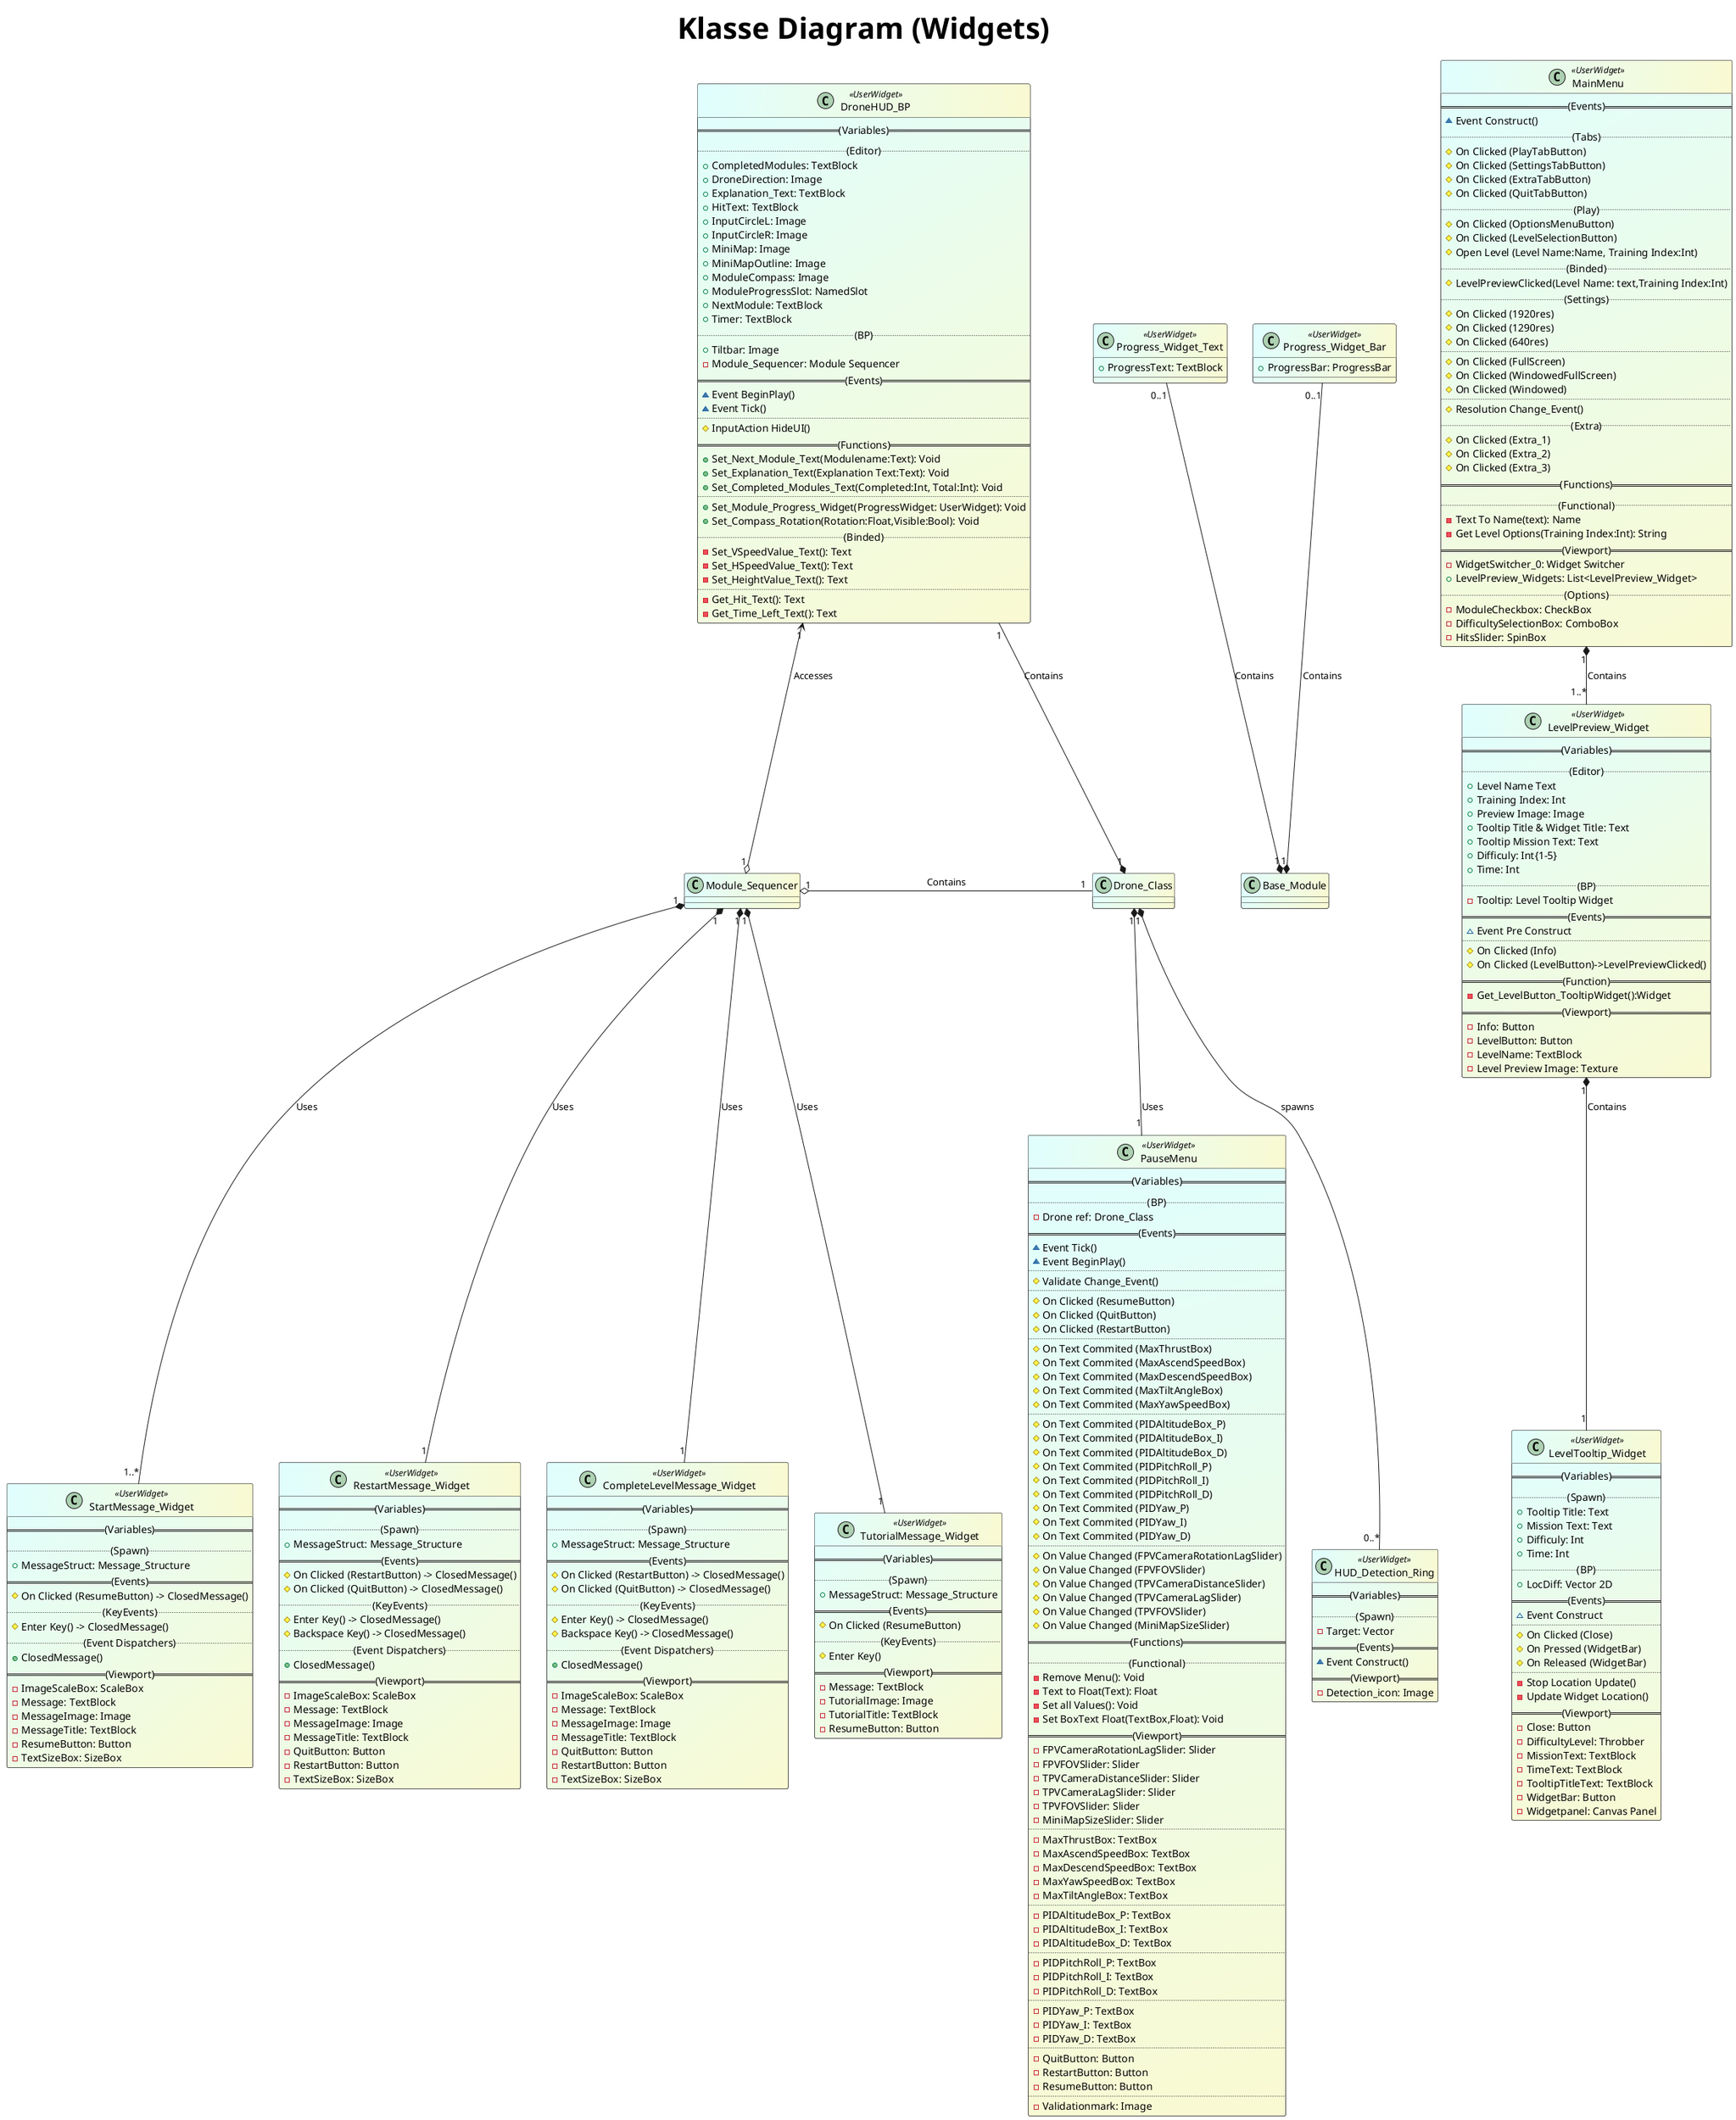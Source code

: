 @startuml Klasse Diagram (Widgets)
title Klasse Diagram (Widgets)
skinparam TitleFontName Calibri
skinparam TitleFontSize 40
skinparam ClassBackgroundColor lightcyan/LightGoldenRodYellow
skinparam defaultFontColor black

' (Message Widgets)==============================
' (Widgets)======================================

class Progress_Widget_Text <<UserWidget>>
{
    + ProgressText: TextBlock
}

class Progress_Widget_Bar <<UserWidget>>
{
    + ProgressBar: ProgressBar
}


class DroneHUD_BP <<UserWidget>>
{
    ==(Variables)==
    ..(Editor)..
    + CompletedModules: TextBlock
    + DroneDirection: Image
    + Explanation_Text: TextBlock
    + HitText: TextBlock
    + InputCircleL: Image
    + InputCircleR: Image
    + MiniMap: Image
    + MiniMapOutline: Image
    + ModuleCompass: Image
    + ModuleProgressSlot: NamedSlot
    + NextModule: TextBlock
    + Timer: TextBlock
    ..(BP)..
    + Tiltbar: Image
    - Module_Sequencer: Module Sequencer
    ==(Events)==
    ~ Event BeginPlay()
    ~ Event Tick()
    ..
    # InputAction HideUI()
    ==(Functions)==
    + Set_Next_Module_Text(Modulename:Text): Void
    + Set_Explanation_Text(Explanation Text:Text): Void
    + Set_Completed_Modules_Text(Completed:Int, Total:Int): Void
    ..
    + Set_Module_Progress_Widget(ProgressWidget: UserWidget): Void
    + Set_Compass_Rotation(Rotation:Float,Visible:Bool): Void
    ..(Binded)..
    - Set_VSpeedValue_Text(): Text
    - Set_HSpeedValue_Text(): Text
    - Set_HeightValue_Text(): Text
    ..
    - Get_Hit_Text(): Text
    - Get_Time_Left_Text(): Text
}



class PauseMenu <<UserWidget>>
{
    ==(Variables)==
    ..(BP)..
    - Drone ref: Drone_Class
    ==(Events)==
    ~ Event Tick()
    ~ Event BeginPlay()
    ..
    # Validate Change_Event()
    ..
    # On Clicked (ResumeButton)
    # On Clicked (QuitButton)
    # On Clicked (RestartButton)
    ..
    # On Text Commited (MaxThrustBox)
    # On Text Commited (MaxAscendSpeedBox)
    # On Text Commited (MaxDescendSpeedBox)
    # On Text Commited (MaxTiltAngleBox)
    # On Text Commited (MaxYawSpeedBox)
    ..
    # On Text Commited (PIDAltitudeBox_P)
    # On Text Commited (PIDAltitudeBox_I)
    # On Text Commited (PIDAltitudeBox_D)
    # On Text Commited (PIDPitchRoll_P)
    # On Text Commited (PIDPitchRoll_I)
    # On Text Commited (PIDPitchRoll_D)
    # On Text Commited (PIDYaw_P)
    # On Text Commited (PIDYaw_I)
    # On Text Commited (PIDYaw_D)
    ..
    # On Value Changed (FPVCameraRotationLagSlider)
    # On Value Changed (FPVFOVSlider)
    # On Value Changed (TPVCameraDistanceSlider)
    # On Value Changed (TPVCameraLagSlider)
    # On Value Changed (TPVFOVSlider)
    # On Value Changed (MiniMapSizeSlider)
    ==(Functions)==
    ..(Functional)..
    - Remove Menu(): Void
    - Text to Float(Text): Float
    - Set all Values(): Void
    - Set BoxText Float(TextBox,Float): Void
    ==(Viewport)==
    - FPVCameraRotationLagSlider: Slider
    - FPVFOVSlider: Slider
    - TPVCameraDistanceSlider: Slider
    - TPVCameraLagSlider: Slider
    - TPVFOVSlider: Slider
    - MiniMapSizeSlider: Slider
    ..
    - MaxThrustBox: TextBox
    - MaxAscendSpeedBox: TextBox
    - MaxDescendSpeedBox: TextBox
    - MaxYawSpeedBox: TextBox
    - MaxTiltAngleBox: TextBox
    ..
    - PIDAltitudeBox_P: TextBox
    - PIDAltitudeBox_I: TextBox
    - PIDAltitudeBox_D: TextBox
    ..
    - PIDPitchRoll_P: TextBox
    - PIDPitchRoll_I: TextBox
    - PIDPitchRoll_D: TextBox
    ..
    - PIDYaw_P: TextBox
    - PIDYaw_I: TextBox
    - PIDYaw_D: TextBox
    ..
    - QuitButton: Button
    - RestartButton: Button
    - ResumeButton: Button
    ..
    - Validationmark: Image
}

class HUD_Detection_Ring <<UserWidget>>
{
    ==(Variables)==
    ..(Spawn)..
    - Target: Vector
    ==(Events)==
    ~ Event Construct()
    ==(Viewport)==
    - Detection_icon: Image
}


Class StartMessage_Widget <<UserWidget>>
{
    ==(Variables)==
    ..(Spawn)..
    + MessageStruct: Message_Structure
    ==(Events)==
    # On Clicked (ResumeButton) -> ClosedMessage()
    ..(KeyEvents)..
    # Enter Key() -> ClosedMessage()
    ..(Event Dispatchers)..
    + ClosedMessage()
    ==(Viewport)==
    - ImageScaleBox: ScaleBox
    - Message: TextBlock
    - MessageImage: Image
    - MessageTitle: TextBlock
    - ResumeButton: Button
    - TextSizeBox: SizeBox
}

Class RestartMessage_Widget <<UserWidget>>
{
    ==(Variables)==
    ..(Spawn)..
    + MessageStruct: Message_Structure
    ==(Events)==
    # On Clicked (RestartButton) -> ClosedMessage()
    # On Clicked (QuitButton) -> ClosedMessage()
    ..(KeyEvents)..
    # Enter Key() -> ClosedMessage()
    # Backspace Key() -> ClosedMessage()
    ..(Event Dispatchers)..
    + ClosedMessage()
    ==(Viewport)==
    - ImageScaleBox: ScaleBox
    - Message: TextBlock
    - MessageImage: Image
    - MessageTitle: TextBlock
    - QuitButton: Button
    - RestartButton: Button
    - TextSizeBox: SizeBox
}

Class CompleteLevelMessage_Widget <<UserWidget>>
{
    ==(Variables)==
    ..(Spawn)..
    + MessageStruct: Message_Structure
    ==(Events)==
    # On Clicked (RestartButton) -> ClosedMessage()
    # On Clicked (QuitButton) -> ClosedMessage()
    ..(KeyEvents)..
    # Enter Key() -> ClosedMessage()
    # Backspace Key() -> ClosedMessage()
    ..(Event Dispatchers)..
    + ClosedMessage()
    ==(Viewport)==
    - ImageScaleBox: ScaleBox
    - Message: TextBlock
    - MessageImage: Image
    - MessageTitle: TextBlock
    - QuitButton: Button
    - RestartButton: Button
    - TextSizeBox: SizeBox
}

Class TutorialMessage_Widget <<UserWidget>>
{
    ==(Variables)==
    ..(Spawn)..
    + MessageStruct: Message_Structure
    ==(Events)==
    # On Clicked (ResumeButton)
    ..(KeyEvents)..
    # Enter Key()
    ==(Viewport)==
    - Message: TextBlock
    - TutorialImage: Image
    - TutorialTitle: TextBlock
    - ResumeButton: Button
}


' (UI Widgets)===================================
class MainMenu <<UserWidget>>
{
    ==(Events)==
    ~ Event Construct()
    ..(Tabs)..
    # On Clicked (PlayTabButton)
    # On Clicked (SettingsTabButton)
    # On Clicked (ExtraTabButton)
    # On Clicked (QuitTabButton)
    ..(Play)..
    # On Clicked (OptionsMenuButton)
    # On Clicked (LevelSelectionButton)
    # Open Level (Level Name:Name, Training Index:Int)
    ..(Binded)..
    # LevelPreviewClicked(Level Name: text,Training Index:Int)
    ..(Settings)..
    # On Clicked (1920res)
    # On Clicked (1290res)
    # On Clicked (640res)
    ..
    # On Clicked (FullScreen)
    # On Clicked (WindowedFullScreen)
    # On Clicked (Windowed)
    ..
    # Resolution Change_Event()
    ..(Extra)..
    # On Clicked (Extra_1)
    # On Clicked (Extra_2)
    # On Clicked (Extra_3)
    ==(Functions)==
    ..(Functional)..
    - Text To Name(text): Name
    - Get Level Options(Training Index:Int): String
    ==(Viewport)==
    - WidgetSwitcher_0: Widget Switcher
    + LevelPreview_Widgets: List<LevelPreview_Widget>
    ..(Options)..
    - ModuleCheckbox: CheckBox
    - DifficultySelectionBox: ComboBox
    - HitsSlider: SpinBox
}

class LevelPreview_Widget <<UserWidget>>
{
    ==(Variables)==
    ..(Editor)..
    + Level Name Text
    + Training Index: Int
    + Preview Image: Image
    + Tooltip Title & Widget Title: Text
    + Tooltip Mission Text: Text
    + Difficuly: Int{1-5}
    + Time: Int
    ..(BP)..
    - Tooltip: Level Tooltip Widget
    ==(Events)==
    ~ Event Pre Construct
    ..
    # On Clicked (Info)
    # On Clicked (LevelButton)->LevelPreviewClicked()
    ==(Function)==
    - Get_LevelButton_TooltipWidget():Widget
    ==(Viewport)==
    - Info: Button
    - LevelButton: Button
    - LevelName: TextBlock
    - Level Preview Image: Texture
}

class LevelTooltip_Widget <<UserWidget>>
{
    ==(Variables)==
    ..(Spawn)..
    + Tooltip Title: Text
    + Mission Text: Text
    + Difficuly: Int
    + Time: Int
    ..(BP)..
    + LocDiff: Vector 2D
    ==(Events)==
    ~ Event Construct
    ..
    # On Clicked (Close)
    # On Pressed (WidgetBar)
    # On Released (WidgetBar)
    ..
    - Stop Location Update()
    - Update Widget Location()
    ==(Viewport)==
    - Close: Button
    - DifficultyLevel: Throbber
    - MissionText: TextBlock
    - TimeText: TextBlock
    - TooltipTitleText: TextBlock
    - WidgetBar: Button
    - Widgetpanel: Canvas Panel
}

Drone_Class "1" *-- "0..*" HUD_Detection_Ring: spawns
Drone_Class "1" *-- "1" PauseMenu: Uses
Drone_Class "1" *-left- "1" DroneHUD_BP: Contains
Drone_Class "1" -left-o "1" Module_Sequencer: Contains

DroneHUD_BP "1" <--o "1" Module_Sequencer: Accesses

Progress_Widget_Bar "0..1" --* "1" Base_Module: Contains
Progress_Widget_Text "0..1" --* "1" Base_Module: Contains

Module_Sequencer "1" *-- "1..*" StartMessage_Widget: Uses
Module_Sequencer "1" *-- "1" RestartMessage_Widget: Uses
Module_Sequencer "1" *-- "1" CompleteLevelMessage_Widget: Uses
Module_Sequencer "1" *-- "1" TutorialMessage_Widget: Uses


MainMenu "1" *-- "1..*" LevelPreview_Widget: Contains
LevelPreview_Widget "1" *-- "1" LevelTooltip_Widget: Contains


@enduml
